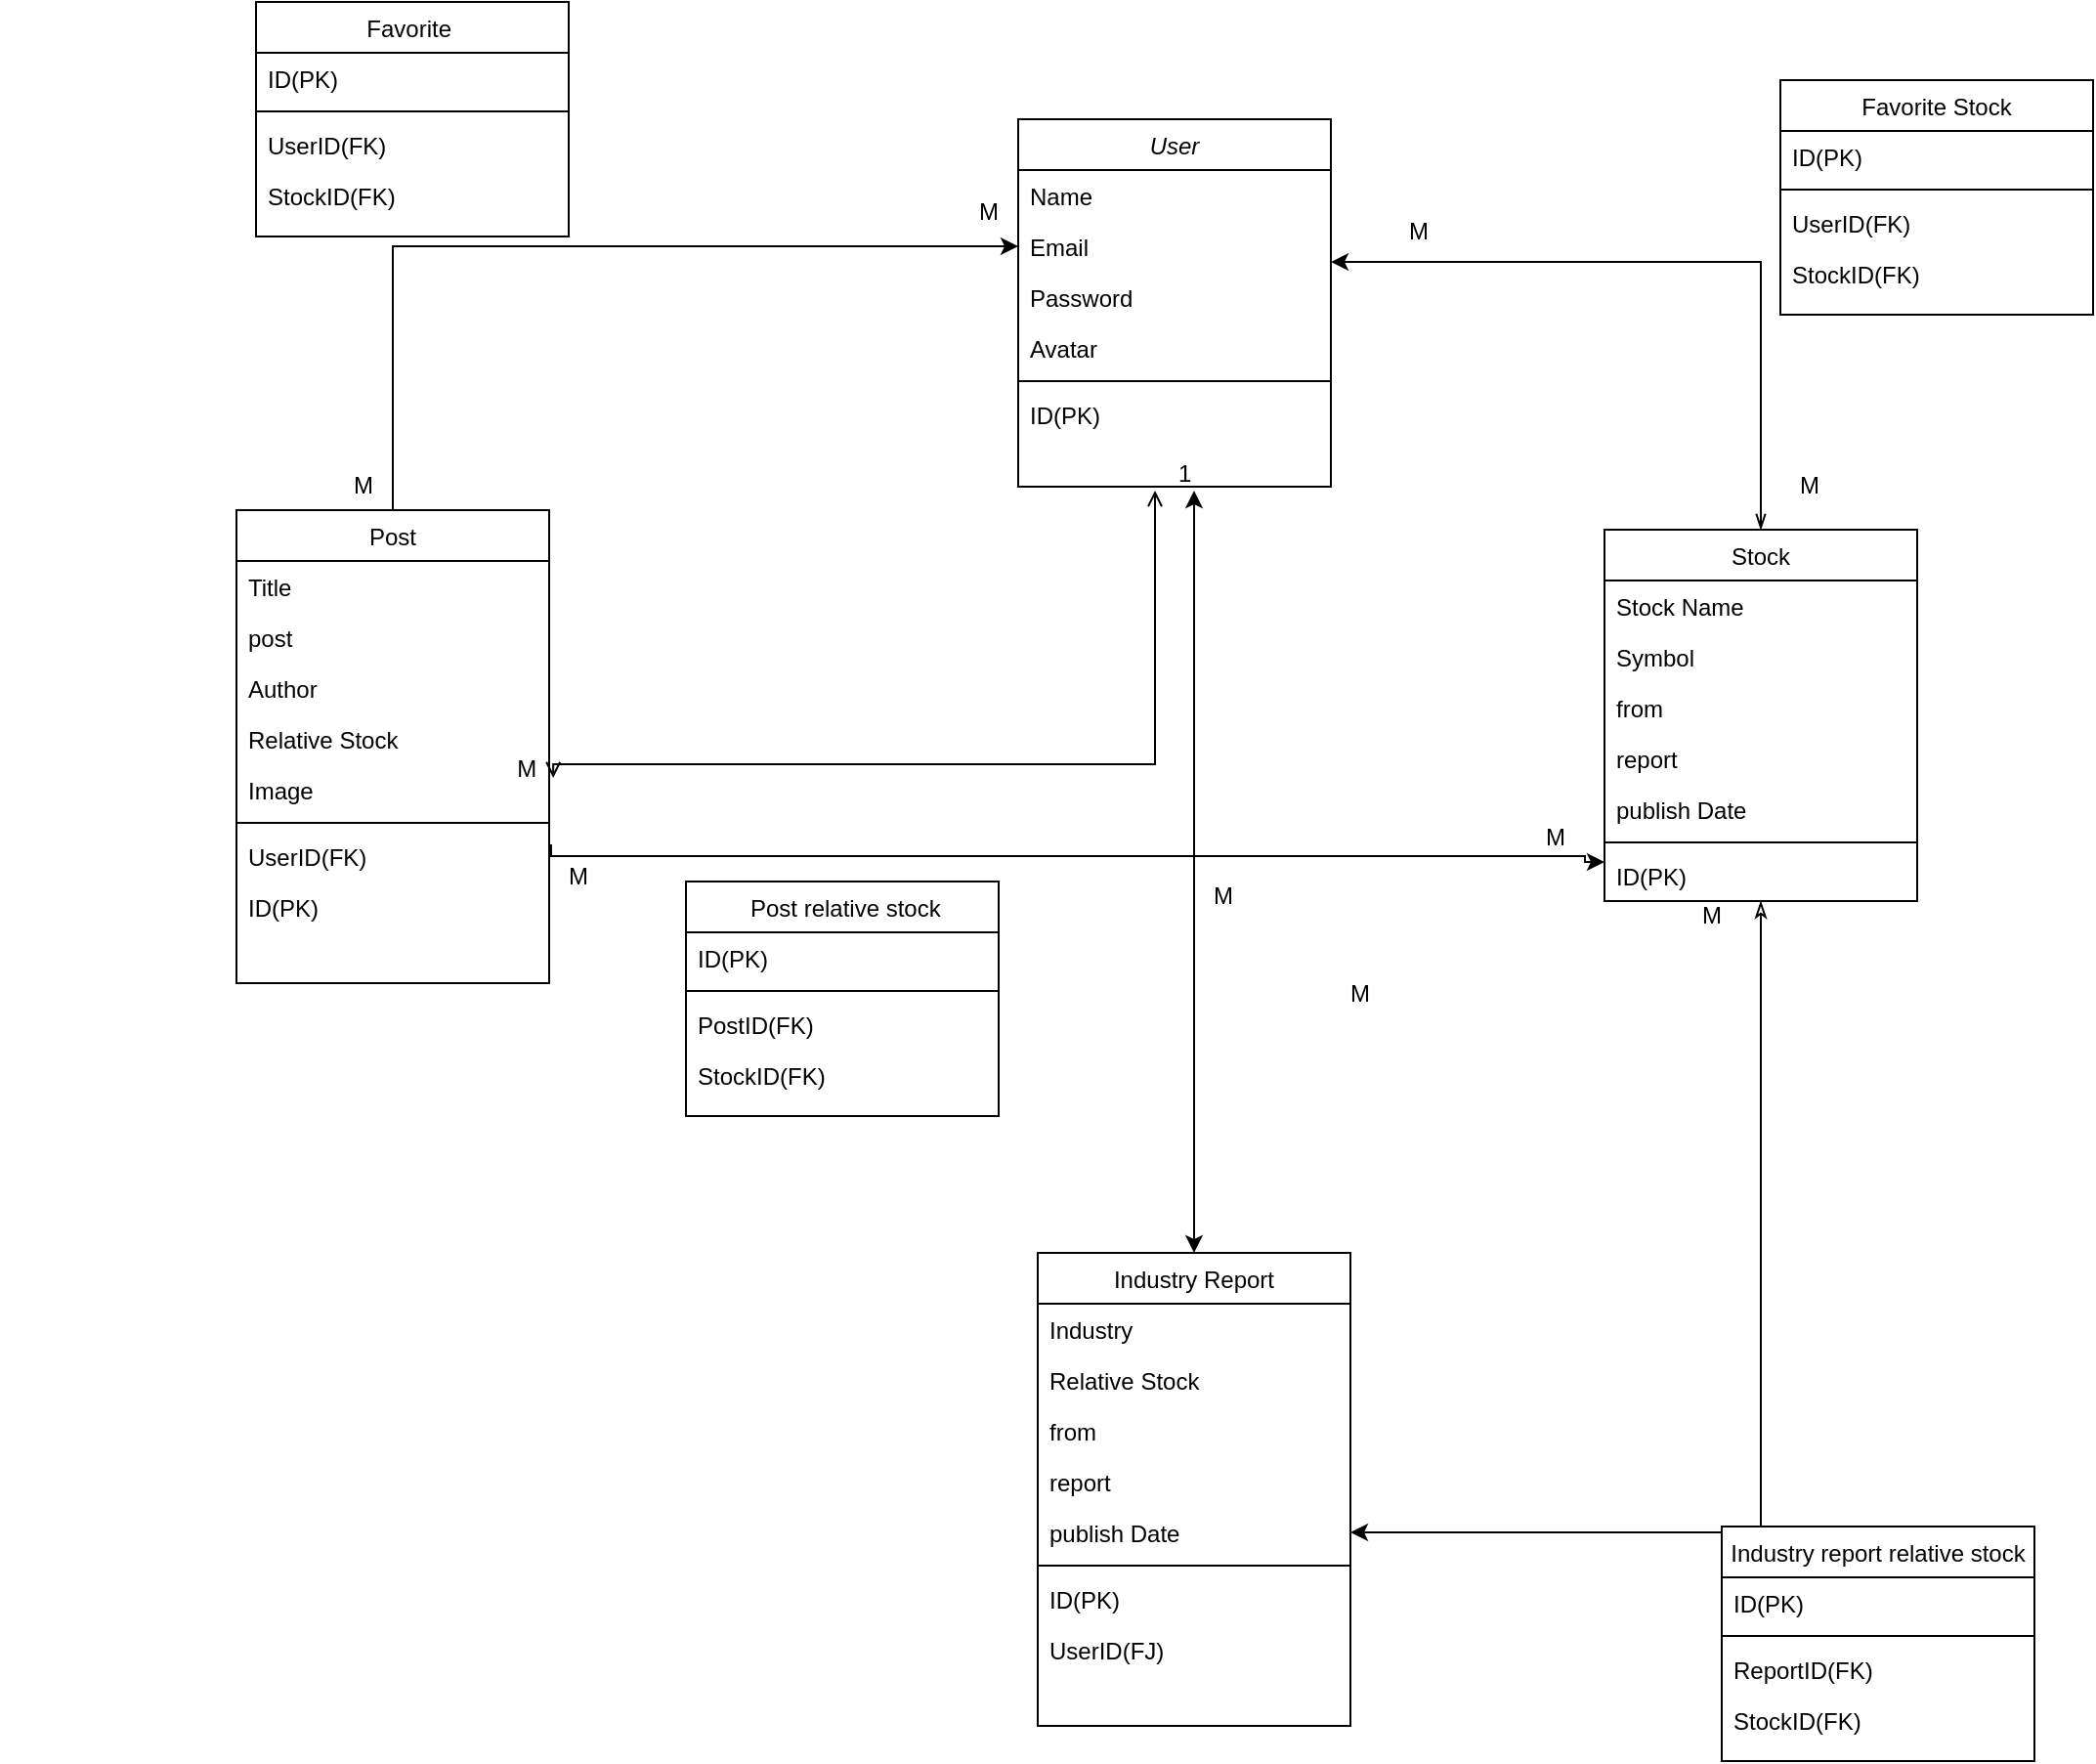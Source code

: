 <mxfile version="21.2.4" type="device">
  <diagram id="C5RBs43oDa-KdzZeNtuy" name="Page-1">
    <mxGraphModel dx="1720" dy="1720" grid="1" gridSize="10" guides="1" tooltips="1" connect="1" arrows="1" fold="1" page="1" pageScale="1" pageWidth="827" pageHeight="1169" math="0" shadow="0">
      <root>
        <mxCell id="WIyWlLk6GJQsqaUBKTNV-0" />
        <mxCell id="WIyWlLk6GJQsqaUBKTNV-1" parent="WIyWlLk6GJQsqaUBKTNV-0" />
        <mxCell id="zkfFHV4jXpPFQw0GAbJ--0" value="User" style="swimlane;fontStyle=2;align=center;verticalAlign=top;childLayout=stackLayout;horizontal=1;startSize=26;horizontalStack=0;resizeParent=1;resizeLast=0;collapsible=1;marginBottom=0;rounded=0;shadow=0;strokeWidth=1;" parent="WIyWlLk6GJQsqaUBKTNV-1" vertex="1">
          <mxGeometry x="220" y="-20" width="160" height="188" as="geometry">
            <mxRectangle x="220" y="70" width="160" height="26" as="alternateBounds" />
          </mxGeometry>
        </mxCell>
        <mxCell id="zkfFHV4jXpPFQw0GAbJ--1" value="Name" style="text;align=left;verticalAlign=top;spacingLeft=4;spacingRight=4;overflow=hidden;rotatable=0;points=[[0,0.5],[1,0.5]];portConstraint=eastwest;" parent="zkfFHV4jXpPFQw0GAbJ--0" vertex="1">
          <mxGeometry y="26" width="160" height="26" as="geometry" />
        </mxCell>
        <mxCell id="zkfFHV4jXpPFQw0GAbJ--2" value="Email" style="text;align=left;verticalAlign=top;spacingLeft=4;spacingRight=4;overflow=hidden;rotatable=0;points=[[0,0.5],[1,0.5]];portConstraint=eastwest;rounded=0;shadow=0;html=0;" parent="zkfFHV4jXpPFQw0GAbJ--0" vertex="1">
          <mxGeometry y="52" width="160" height="26" as="geometry" />
        </mxCell>
        <mxCell id="zkfFHV4jXpPFQw0GAbJ--3" value="Password" style="text;align=left;verticalAlign=top;spacingLeft=4;spacingRight=4;overflow=hidden;rotatable=0;points=[[0,0.5],[1,0.5]];portConstraint=eastwest;rounded=0;shadow=0;html=0;" parent="zkfFHV4jXpPFQw0GAbJ--0" vertex="1">
          <mxGeometry y="78" width="160" height="26" as="geometry" />
        </mxCell>
        <mxCell id="zkfFHV4jXpPFQw0GAbJ--5" value="Avatar" style="text;align=left;verticalAlign=top;spacingLeft=4;spacingRight=4;overflow=hidden;rotatable=0;points=[[0,0.5],[1,0.5]];portConstraint=eastwest;" parent="zkfFHV4jXpPFQw0GAbJ--0" vertex="1">
          <mxGeometry y="104" width="160" height="26" as="geometry" />
        </mxCell>
        <mxCell id="zkfFHV4jXpPFQw0GAbJ--4" value="" style="line;html=1;strokeWidth=1;align=left;verticalAlign=middle;spacingTop=-1;spacingLeft=3;spacingRight=3;rotatable=0;labelPosition=right;points=[];portConstraint=eastwest;" parent="zkfFHV4jXpPFQw0GAbJ--0" vertex="1">
          <mxGeometry y="130" width="160" height="8" as="geometry" />
        </mxCell>
        <mxCell id="Pgy16cyGn6uPd8vHnnPx-16" value="ID(PK)" style="text;align=left;verticalAlign=top;spacingLeft=4;spacingRight=4;overflow=hidden;rotatable=0;points=[[0,0.5],[1,0.5]];portConstraint=eastwest;rounded=0;shadow=0;html=0;" vertex="1" parent="zkfFHV4jXpPFQw0GAbJ--0">
          <mxGeometry y="138" width="160" height="26" as="geometry" />
        </mxCell>
        <mxCell id="Pgy16cyGn6uPd8vHnnPx-39" value="" style="edgeStyle=orthogonalEdgeStyle;rounded=0;orthogonalLoop=1;jettySize=auto;html=1;entryX=1;entryY=0.5;entryDx=0;entryDy=0;startArrow=classicThin;startFill=0;" edge="1" parent="WIyWlLk6GJQsqaUBKTNV-1" source="zkfFHV4jXpPFQw0GAbJ--17" target="Pgy16cyGn6uPd8vHnnPx-24">
          <mxGeometry relative="1" as="geometry">
            <mxPoint x="588" y="545" as="targetPoint" />
          </mxGeometry>
        </mxCell>
        <mxCell id="Pgy16cyGn6uPd8vHnnPx-63" value="" style="edgeStyle=orthogonalEdgeStyle;rounded=0;orthogonalLoop=1;jettySize=auto;html=1;entryX=1;entryY=0.808;entryDx=0;entryDy=0;entryPerimeter=0;startArrow=openThin;startFill=0;" edge="1" parent="WIyWlLk6GJQsqaUBKTNV-1" source="zkfFHV4jXpPFQw0GAbJ--17" target="zkfFHV4jXpPFQw0GAbJ--2">
          <mxGeometry relative="1" as="geometry">
            <mxPoint x="600" y="45" as="targetPoint" />
          </mxGeometry>
        </mxCell>
        <mxCell id="zkfFHV4jXpPFQw0GAbJ--17" value="Stock" style="swimlane;fontStyle=0;align=center;verticalAlign=top;childLayout=stackLayout;horizontal=1;startSize=26;horizontalStack=0;resizeParent=1;resizeLast=0;collapsible=1;marginBottom=0;rounded=0;shadow=0;strokeWidth=1;" parent="WIyWlLk6GJQsqaUBKTNV-1" vertex="1">
          <mxGeometry x="520" y="190" width="160" height="190" as="geometry">
            <mxRectangle x="550" y="140" width="160" height="26" as="alternateBounds" />
          </mxGeometry>
        </mxCell>
        <mxCell id="zkfFHV4jXpPFQw0GAbJ--18" value="Stock Name" style="text;align=left;verticalAlign=top;spacingLeft=4;spacingRight=4;overflow=hidden;rotatable=0;points=[[0,0.5],[1,0.5]];portConstraint=eastwest;" parent="zkfFHV4jXpPFQw0GAbJ--17" vertex="1">
          <mxGeometry y="26" width="160" height="26" as="geometry" />
        </mxCell>
        <mxCell id="zkfFHV4jXpPFQw0GAbJ--19" value="Symbol" style="text;align=left;verticalAlign=top;spacingLeft=4;spacingRight=4;overflow=hidden;rotatable=0;points=[[0,0.5],[1,0.5]];portConstraint=eastwest;rounded=0;shadow=0;html=0;" parent="zkfFHV4jXpPFQw0GAbJ--17" vertex="1">
          <mxGeometry y="52" width="160" height="26" as="geometry" />
        </mxCell>
        <mxCell id="zkfFHV4jXpPFQw0GAbJ--20" value="from" style="text;align=left;verticalAlign=top;spacingLeft=4;spacingRight=4;overflow=hidden;rotatable=0;points=[[0,0.5],[1,0.5]];portConstraint=eastwest;rounded=0;shadow=0;html=0;" parent="zkfFHV4jXpPFQw0GAbJ--17" vertex="1">
          <mxGeometry y="78" width="160" height="26" as="geometry" />
        </mxCell>
        <mxCell id="zkfFHV4jXpPFQw0GAbJ--21" value="report" style="text;align=left;verticalAlign=top;spacingLeft=4;spacingRight=4;overflow=hidden;rotatable=0;points=[[0,0.5],[1,0.5]];portConstraint=eastwest;rounded=0;shadow=0;html=0;" parent="zkfFHV4jXpPFQw0GAbJ--17" vertex="1">
          <mxGeometry y="104" width="160" height="26" as="geometry" />
        </mxCell>
        <mxCell id="zkfFHV4jXpPFQw0GAbJ--22" value="publish Date" style="text;align=left;verticalAlign=top;spacingLeft=4;spacingRight=4;overflow=hidden;rotatable=0;points=[[0,0.5],[1,0.5]];portConstraint=eastwest;rounded=0;shadow=0;html=0;" parent="zkfFHV4jXpPFQw0GAbJ--17" vertex="1">
          <mxGeometry y="130" width="160" height="26" as="geometry" />
        </mxCell>
        <mxCell id="zkfFHV4jXpPFQw0GAbJ--23" value="" style="line;html=1;strokeWidth=1;align=left;verticalAlign=middle;spacingTop=-1;spacingLeft=3;spacingRight=3;rotatable=0;labelPosition=right;points=[];portConstraint=eastwest;" parent="zkfFHV4jXpPFQw0GAbJ--17" vertex="1">
          <mxGeometry y="156" width="160" height="8" as="geometry" />
        </mxCell>
        <mxCell id="zkfFHV4jXpPFQw0GAbJ--24" value="ID(PK)" style="text;align=left;verticalAlign=top;spacingLeft=4;spacingRight=4;overflow=hidden;rotatable=0;points=[[0,0.5],[1,0.5]];portConstraint=eastwest;" parent="zkfFHV4jXpPFQw0GAbJ--17" vertex="1">
          <mxGeometry y="164" width="160" height="26" as="geometry" />
        </mxCell>
        <mxCell id="zkfFHV4jXpPFQw0GAbJ--26" value="" style="endArrow=open;shadow=0;strokeWidth=1;rounded=0;endFill=1;edgeStyle=elbowEdgeStyle;elbow=vertical;entryX=1.013;entryY=0.269;entryDx=0;entryDy=0;entryPerimeter=0;startArrow=open;startFill=0;" parent="WIyWlLk6GJQsqaUBKTNV-1" target="Pgy16cyGn6uPd8vHnnPx-5" edge="1">
          <mxGeometry x="0.5" y="41" relative="1" as="geometry">
            <mxPoint x="290" y="170" as="sourcePoint" />
            <mxPoint x="112.08" y="305.996" as="targetPoint" />
            <mxPoint x="-40" y="32" as="offset" />
            <Array as="points">
              <mxPoint x="210" y="310" />
              <mxPoint x="260" y="320" />
            </Array>
          </mxGeometry>
        </mxCell>
        <mxCell id="zkfFHV4jXpPFQw0GAbJ--27" value="1" style="resizable=0;align=left;verticalAlign=bottom;labelBackgroundColor=none;fontSize=12;" parent="zkfFHV4jXpPFQw0GAbJ--26" connectable="0" vertex="1">
          <mxGeometry x="-1" relative="1" as="geometry">
            <mxPoint x="10" as="offset" />
          </mxGeometry>
        </mxCell>
        <mxCell id="zkfFHV4jXpPFQw0GAbJ--28" value="M" style="resizable=0;align=right;verticalAlign=bottom;labelBackgroundColor=none;fontSize=12;" parent="zkfFHV4jXpPFQw0GAbJ--26" connectable="0" vertex="1">
          <mxGeometry x="1" relative="1" as="geometry">
            <mxPoint x="-7" y="4" as="offset" />
          </mxGeometry>
        </mxCell>
        <mxCell id="Pgy16cyGn6uPd8vHnnPx-46" value="" style="edgeStyle=orthogonalEdgeStyle;rounded=0;orthogonalLoop=1;jettySize=auto;html=1;exitX=1.006;exitY=0.269;exitDx=0;exitDy=0;exitPerimeter=0;entryX=0;entryY=0.231;entryDx=0;entryDy=0;entryPerimeter=0;" edge="1" parent="WIyWlLk6GJQsqaUBKTNV-1" source="Pgy16cyGn6uPd8vHnnPx-9" target="zkfFHV4jXpPFQw0GAbJ--24">
          <mxGeometry relative="1" as="geometry">
            <mxPoint x="20" y="420" as="sourcePoint" />
            <mxPoint x="510" y="360" as="targetPoint" />
            <Array as="points">
              <mxPoint x="-19" y="357" />
              <mxPoint x="510" y="357" />
              <mxPoint x="510" y="360" />
            </Array>
          </mxGeometry>
        </mxCell>
        <mxCell id="Pgy16cyGn6uPd8vHnnPx-71" value="" style="edgeStyle=orthogonalEdgeStyle;rounded=0;orthogonalLoop=1;jettySize=auto;html=1;entryX=0;entryY=0.5;entryDx=0;entryDy=0;" edge="1" parent="WIyWlLk6GJQsqaUBKTNV-1" source="Pgy16cyGn6uPd8vHnnPx-1" target="zkfFHV4jXpPFQw0GAbJ--2">
          <mxGeometry relative="1" as="geometry">
            <mxPoint x="-100" y="9" as="targetPoint" />
          </mxGeometry>
        </mxCell>
        <mxCell id="Pgy16cyGn6uPd8vHnnPx-1" value="Post" style="swimlane;fontStyle=0;align=center;verticalAlign=top;childLayout=stackLayout;horizontal=1;startSize=26;horizontalStack=0;resizeParent=1;resizeLast=0;collapsible=1;marginBottom=0;rounded=0;shadow=0;strokeWidth=1;" vertex="1" parent="WIyWlLk6GJQsqaUBKTNV-1">
          <mxGeometry x="-180" y="180" width="160" height="242" as="geometry">
            <mxRectangle x="550" y="140" width="160" height="26" as="alternateBounds" />
          </mxGeometry>
        </mxCell>
        <mxCell id="Pgy16cyGn6uPd8vHnnPx-2" value="Title" style="text;align=left;verticalAlign=top;spacingLeft=4;spacingRight=4;overflow=hidden;rotatable=0;points=[[0,0.5],[1,0.5]];portConstraint=eastwest;" vertex="1" parent="Pgy16cyGn6uPd8vHnnPx-1">
          <mxGeometry y="26" width="160" height="26" as="geometry" />
        </mxCell>
        <mxCell id="Pgy16cyGn6uPd8vHnnPx-3" value="post" style="text;align=left;verticalAlign=top;spacingLeft=4;spacingRight=4;overflow=hidden;rotatable=0;points=[[0,0.5],[1,0.5]];portConstraint=eastwest;rounded=0;shadow=0;html=0;" vertex="1" parent="Pgy16cyGn6uPd8vHnnPx-1">
          <mxGeometry y="52" width="160" height="26" as="geometry" />
        </mxCell>
        <mxCell id="Pgy16cyGn6uPd8vHnnPx-4" value="Author" style="text;align=left;verticalAlign=top;spacingLeft=4;spacingRight=4;overflow=hidden;rotatable=0;points=[[0,0.5],[1,0.5]];portConstraint=eastwest;rounded=0;shadow=0;html=0;" vertex="1" parent="Pgy16cyGn6uPd8vHnnPx-1">
          <mxGeometry y="78" width="160" height="26" as="geometry" />
        </mxCell>
        <mxCell id="Pgy16cyGn6uPd8vHnnPx-36" value="Relative Stock&#xa;" style="text;align=left;verticalAlign=top;spacingLeft=4;spacingRight=4;overflow=hidden;rotatable=0;points=[[0,0.5],[1,0.5]];portConstraint=eastwest;rounded=0;shadow=0;html=0;" vertex="1" parent="Pgy16cyGn6uPd8vHnnPx-1">
          <mxGeometry y="104" width="160" height="26" as="geometry" />
        </mxCell>
        <mxCell id="Pgy16cyGn6uPd8vHnnPx-5" value="Image" style="text;align=left;verticalAlign=top;spacingLeft=4;spacingRight=4;overflow=hidden;rotatable=0;points=[[0,0.5],[1,0.5]];portConstraint=eastwest;rounded=0;shadow=0;html=0;" vertex="1" parent="Pgy16cyGn6uPd8vHnnPx-1">
          <mxGeometry y="130" width="160" height="26" as="geometry" />
        </mxCell>
        <mxCell id="Pgy16cyGn6uPd8vHnnPx-7" value="" style="line;html=1;strokeWidth=1;align=left;verticalAlign=middle;spacingTop=-1;spacingLeft=3;spacingRight=3;rotatable=0;labelPosition=right;points=[];portConstraint=eastwest;" vertex="1" parent="Pgy16cyGn6uPd8vHnnPx-1">
          <mxGeometry y="156" width="160" height="8" as="geometry" />
        </mxCell>
        <mxCell id="Pgy16cyGn6uPd8vHnnPx-9" value="UserID(FK)" style="text;align=left;verticalAlign=top;spacingLeft=4;spacingRight=4;overflow=hidden;rotatable=0;points=[[0,0.5],[1,0.5]];portConstraint=eastwest;" vertex="1" parent="Pgy16cyGn6uPd8vHnnPx-1">
          <mxGeometry y="164" width="160" height="26" as="geometry" />
        </mxCell>
        <mxCell id="Pgy16cyGn6uPd8vHnnPx-8" value="ID(PK)" style="text;align=left;verticalAlign=top;spacingLeft=4;spacingRight=4;overflow=hidden;rotatable=0;points=[[0,0.5],[1,0.5]];portConstraint=eastwest;" vertex="1" parent="Pgy16cyGn6uPd8vHnnPx-1">
          <mxGeometry y="190" width="160" height="26" as="geometry" />
        </mxCell>
        <mxCell id="Pgy16cyGn6uPd8vHnnPx-12" value="M" style="resizable=0;align=left;verticalAlign=bottom;labelBackgroundColor=none;fontSize=12;" connectable="0" vertex="1" parent="WIyWlLk6GJQsqaUBKTNV-1">
          <mxGeometry x="440" y="130" as="geometry">
            <mxPoint x="178" y="46" as="offset" />
          </mxGeometry>
        </mxCell>
        <mxCell id="Pgy16cyGn6uPd8vHnnPx-29" value="" style="edgeStyle=orthogonalEdgeStyle;rounded=0;orthogonalLoop=1;jettySize=auto;html=1;startArrow=classic;startFill=1;" edge="1" parent="WIyWlLk6GJQsqaUBKTNV-1" source="Pgy16cyGn6uPd8vHnnPx-19">
          <mxGeometry relative="1" as="geometry">
            <mxPoint x="310" y="170" as="targetPoint" />
            <Array as="points">
              <mxPoint x="310" y="270" />
              <mxPoint x="310" y="270" />
            </Array>
          </mxGeometry>
        </mxCell>
        <mxCell id="Pgy16cyGn6uPd8vHnnPx-19" value="Industry Report" style="swimlane;fontStyle=0;align=center;verticalAlign=top;childLayout=stackLayout;horizontal=1;startSize=26;horizontalStack=0;resizeParent=1;resizeLast=0;collapsible=1;marginBottom=0;rounded=0;shadow=0;strokeWidth=1;" vertex="1" parent="WIyWlLk6GJQsqaUBKTNV-1">
          <mxGeometry x="230" y="560" width="160" height="242" as="geometry">
            <mxRectangle x="550" y="140" width="160" height="26" as="alternateBounds" />
          </mxGeometry>
        </mxCell>
        <mxCell id="Pgy16cyGn6uPd8vHnnPx-20" value="Industry" style="text;align=left;verticalAlign=top;spacingLeft=4;spacingRight=4;overflow=hidden;rotatable=0;points=[[0,0.5],[1,0.5]];portConstraint=eastwest;" vertex="1" parent="Pgy16cyGn6uPd8vHnnPx-19">
          <mxGeometry y="26" width="160" height="26" as="geometry" />
        </mxCell>
        <mxCell id="Pgy16cyGn6uPd8vHnnPx-21" value="Relative Stock" style="text;align=left;verticalAlign=top;spacingLeft=4;spacingRight=4;overflow=hidden;rotatable=0;points=[[0,0.5],[1,0.5]];portConstraint=eastwest;rounded=0;shadow=0;html=0;" vertex="1" parent="Pgy16cyGn6uPd8vHnnPx-19">
          <mxGeometry y="52" width="160" height="26" as="geometry" />
        </mxCell>
        <mxCell id="Pgy16cyGn6uPd8vHnnPx-22" value="from" style="text;align=left;verticalAlign=top;spacingLeft=4;spacingRight=4;overflow=hidden;rotatable=0;points=[[0,0.5],[1,0.5]];portConstraint=eastwest;rounded=0;shadow=0;html=0;" vertex="1" parent="Pgy16cyGn6uPd8vHnnPx-19">
          <mxGeometry y="78" width="160" height="26" as="geometry" />
        </mxCell>
        <mxCell id="Pgy16cyGn6uPd8vHnnPx-23" value="report" style="text;align=left;verticalAlign=top;spacingLeft=4;spacingRight=4;overflow=hidden;rotatable=0;points=[[0,0.5],[1,0.5]];portConstraint=eastwest;rounded=0;shadow=0;html=0;" vertex="1" parent="Pgy16cyGn6uPd8vHnnPx-19">
          <mxGeometry y="104" width="160" height="26" as="geometry" />
        </mxCell>
        <mxCell id="Pgy16cyGn6uPd8vHnnPx-24" value="publish Date" style="text;align=left;verticalAlign=top;spacingLeft=4;spacingRight=4;overflow=hidden;rotatable=0;points=[[0,0.5],[1,0.5]];portConstraint=eastwest;rounded=0;shadow=0;html=0;" vertex="1" parent="Pgy16cyGn6uPd8vHnnPx-19">
          <mxGeometry y="130" width="160" height="26" as="geometry" />
        </mxCell>
        <mxCell id="Pgy16cyGn6uPd8vHnnPx-25" value="" style="line;html=1;strokeWidth=1;align=left;verticalAlign=middle;spacingTop=-1;spacingLeft=3;spacingRight=3;rotatable=0;labelPosition=right;points=[];portConstraint=eastwest;" vertex="1" parent="Pgy16cyGn6uPd8vHnnPx-19">
          <mxGeometry y="156" width="160" height="8" as="geometry" />
        </mxCell>
        <mxCell id="Pgy16cyGn6uPd8vHnnPx-26" value="ID(PK)" style="text;align=left;verticalAlign=top;spacingLeft=4;spacingRight=4;overflow=hidden;rotatable=0;points=[[0,0.5],[1,0.5]];portConstraint=eastwest;" vertex="1" parent="Pgy16cyGn6uPd8vHnnPx-19">
          <mxGeometry y="164" width="160" height="26" as="geometry" />
        </mxCell>
        <mxCell id="Pgy16cyGn6uPd8vHnnPx-31" value="UserID(FJ)" style="text;align=left;verticalAlign=top;spacingLeft=4;spacingRight=4;overflow=hidden;rotatable=0;points=[[0,0.5],[1,0.5]];portConstraint=eastwest;" vertex="1" parent="Pgy16cyGn6uPd8vHnnPx-19">
          <mxGeometry y="190" width="160" height="26" as="geometry" />
        </mxCell>
        <mxCell id="Pgy16cyGn6uPd8vHnnPx-30" value="M" style="resizable=0;align=left;verticalAlign=bottom;labelBackgroundColor=none;fontSize=12;" connectable="0" vertex="1" parent="WIyWlLk6GJQsqaUBKTNV-1">
          <mxGeometry x="140" y="340" as="geometry">
            <mxPoint x="178" y="46" as="offset" />
          </mxGeometry>
        </mxCell>
        <mxCell id="Pgy16cyGn6uPd8vHnnPx-40" value="M" style="resizable=0;align=left;verticalAlign=bottom;labelBackgroundColor=none;fontSize=12;" connectable="0" vertex="1" parent="WIyWlLk6GJQsqaUBKTNV-1">
          <mxGeometry x="210" y="390" as="geometry">
            <mxPoint x="178" y="46" as="offset" />
          </mxGeometry>
        </mxCell>
        <mxCell id="Pgy16cyGn6uPd8vHnnPx-41" value="M" style="resizable=0;align=left;verticalAlign=bottom;labelBackgroundColor=none;fontSize=12;" connectable="0" vertex="1" parent="WIyWlLk6GJQsqaUBKTNV-1">
          <mxGeometry x="390" y="350" as="geometry">
            <mxPoint x="178" y="46" as="offset" />
          </mxGeometry>
        </mxCell>
        <mxCell id="Pgy16cyGn6uPd8vHnnPx-42" value="M" style="resizable=0;align=left;verticalAlign=bottom;labelBackgroundColor=none;fontSize=12;" connectable="0" vertex="1" parent="WIyWlLk6GJQsqaUBKTNV-1">
          <mxGeometry x="-190" y="330" as="geometry">
            <mxPoint x="178" y="46" as="offset" />
          </mxGeometry>
        </mxCell>
        <mxCell id="Pgy16cyGn6uPd8vHnnPx-43" value="M" style="resizable=0;align=left;verticalAlign=bottom;labelBackgroundColor=none;fontSize=12;" connectable="0" vertex="1" parent="WIyWlLk6GJQsqaUBKTNV-1">
          <mxGeometry x="310" y="310" as="geometry">
            <mxPoint x="178" y="46" as="offset" />
          </mxGeometry>
        </mxCell>
        <mxCell id="Pgy16cyGn6uPd8vHnnPx-47" value="Industry report relative stock" style="swimlane;fontStyle=0;align=center;verticalAlign=top;childLayout=stackLayout;horizontal=1;startSize=26;horizontalStack=0;resizeParent=1;resizeLast=0;collapsible=1;marginBottom=0;rounded=0;shadow=0;strokeWidth=1;" vertex="1" parent="WIyWlLk6GJQsqaUBKTNV-1">
          <mxGeometry x="580" y="700" width="160" height="120" as="geometry">
            <mxRectangle x="550" y="140" width="160" height="26" as="alternateBounds" />
          </mxGeometry>
        </mxCell>
        <mxCell id="Pgy16cyGn6uPd8vHnnPx-52" value="ID(PK)" style="text;align=left;verticalAlign=top;spacingLeft=4;spacingRight=4;overflow=hidden;rotatable=0;points=[[0,0.5],[1,0.5]];portConstraint=eastwest;rounded=0;shadow=0;html=0;" vertex="1" parent="Pgy16cyGn6uPd8vHnnPx-47">
          <mxGeometry y="26" width="160" height="26" as="geometry" />
        </mxCell>
        <mxCell id="Pgy16cyGn6uPd8vHnnPx-53" value="" style="line;html=1;strokeWidth=1;align=left;verticalAlign=middle;spacingTop=-1;spacingLeft=3;spacingRight=3;rotatable=0;labelPosition=right;points=[];portConstraint=eastwest;" vertex="1" parent="Pgy16cyGn6uPd8vHnnPx-47">
          <mxGeometry y="52" width="160" height="8" as="geometry" />
        </mxCell>
        <mxCell id="Pgy16cyGn6uPd8vHnnPx-54" value="ReportID(FK)" style="text;align=left;verticalAlign=top;spacingLeft=4;spacingRight=4;overflow=hidden;rotatable=0;points=[[0,0.5],[1,0.5]];portConstraint=eastwest;" vertex="1" parent="Pgy16cyGn6uPd8vHnnPx-47">
          <mxGeometry y="60" width="160" height="26" as="geometry" />
        </mxCell>
        <mxCell id="Pgy16cyGn6uPd8vHnnPx-55" value="StockID(FK)" style="text;align=left;verticalAlign=top;spacingLeft=4;spacingRight=4;overflow=hidden;rotatable=0;points=[[0,0.5],[1,0.5]];portConstraint=eastwest;" vertex="1" parent="Pgy16cyGn6uPd8vHnnPx-47">
          <mxGeometry y="86" width="160" height="26" as="geometry" />
        </mxCell>
        <mxCell id="Pgy16cyGn6uPd8vHnnPx-56" value=" Post relative stock" style="swimlane;fontStyle=0;align=center;verticalAlign=top;childLayout=stackLayout;horizontal=1;startSize=26;horizontalStack=0;resizeParent=1;resizeLast=0;collapsible=1;marginBottom=0;rounded=0;shadow=0;strokeWidth=1;" vertex="1" parent="WIyWlLk6GJQsqaUBKTNV-1">
          <mxGeometry x="50" y="370" width="160" height="120" as="geometry">
            <mxRectangle x="550" y="140" width="160" height="26" as="alternateBounds" />
          </mxGeometry>
        </mxCell>
        <mxCell id="Pgy16cyGn6uPd8vHnnPx-57" value="ID(PK)" style="text;align=left;verticalAlign=top;spacingLeft=4;spacingRight=4;overflow=hidden;rotatable=0;points=[[0,0.5],[1,0.5]];portConstraint=eastwest;rounded=0;shadow=0;html=0;" vertex="1" parent="Pgy16cyGn6uPd8vHnnPx-56">
          <mxGeometry y="26" width="160" height="26" as="geometry" />
        </mxCell>
        <mxCell id="Pgy16cyGn6uPd8vHnnPx-58" value="" style="line;html=1;strokeWidth=1;align=left;verticalAlign=middle;spacingTop=-1;spacingLeft=3;spacingRight=3;rotatable=0;labelPosition=right;points=[];portConstraint=eastwest;" vertex="1" parent="Pgy16cyGn6uPd8vHnnPx-56">
          <mxGeometry y="52" width="160" height="8" as="geometry" />
        </mxCell>
        <mxCell id="Pgy16cyGn6uPd8vHnnPx-59" value="PostID(FK)" style="text;align=left;verticalAlign=top;spacingLeft=4;spacingRight=4;overflow=hidden;rotatable=0;points=[[0,0.5],[1,0.5]];portConstraint=eastwest;" vertex="1" parent="Pgy16cyGn6uPd8vHnnPx-56">
          <mxGeometry y="60" width="160" height="26" as="geometry" />
        </mxCell>
        <mxCell id="Pgy16cyGn6uPd8vHnnPx-60" value="StockID(FK)" style="text;align=left;verticalAlign=top;spacingLeft=4;spacingRight=4;overflow=hidden;rotatable=0;points=[[0,0.5],[1,0.5]];portConstraint=eastwest;" vertex="1" parent="Pgy16cyGn6uPd8vHnnPx-56">
          <mxGeometry y="86" width="160" height="26" as="geometry" />
        </mxCell>
        <mxCell id="Pgy16cyGn6uPd8vHnnPx-64" value="M" style="resizable=0;align=left;verticalAlign=bottom;labelBackgroundColor=none;fontSize=12;" connectable="0" vertex="1" parent="WIyWlLk6GJQsqaUBKTNV-1">
          <mxGeometry x="240" as="geometry">
            <mxPoint x="178" y="46" as="offset" />
          </mxGeometry>
        </mxCell>
        <mxCell id="Pgy16cyGn6uPd8vHnnPx-65" value="Favorite Stock" style="swimlane;fontStyle=0;align=center;verticalAlign=top;childLayout=stackLayout;horizontal=1;startSize=26;horizontalStack=0;resizeParent=1;resizeLast=0;collapsible=1;marginBottom=0;rounded=0;shadow=0;strokeWidth=1;" vertex="1" parent="WIyWlLk6GJQsqaUBKTNV-1">
          <mxGeometry x="610" y="-40" width="160" height="120" as="geometry">
            <mxRectangle x="550" y="140" width="160" height="26" as="alternateBounds" />
          </mxGeometry>
        </mxCell>
        <mxCell id="Pgy16cyGn6uPd8vHnnPx-66" value="ID(PK)" style="text;align=left;verticalAlign=top;spacingLeft=4;spacingRight=4;overflow=hidden;rotatable=0;points=[[0,0.5],[1,0.5]];portConstraint=eastwest;rounded=0;shadow=0;html=0;" vertex="1" parent="Pgy16cyGn6uPd8vHnnPx-65">
          <mxGeometry y="26" width="160" height="26" as="geometry" />
        </mxCell>
        <mxCell id="Pgy16cyGn6uPd8vHnnPx-67" value="" style="line;html=1;strokeWidth=1;align=left;verticalAlign=middle;spacingTop=-1;spacingLeft=3;spacingRight=3;rotatable=0;labelPosition=right;points=[];portConstraint=eastwest;" vertex="1" parent="Pgy16cyGn6uPd8vHnnPx-65">
          <mxGeometry y="52" width="160" height="8" as="geometry" />
        </mxCell>
        <mxCell id="Pgy16cyGn6uPd8vHnnPx-68" value="UserID(FK)" style="text;align=left;verticalAlign=top;spacingLeft=4;spacingRight=4;overflow=hidden;rotatable=0;points=[[0,0.5],[1,0.5]];portConstraint=eastwest;" vertex="1" parent="Pgy16cyGn6uPd8vHnnPx-65">
          <mxGeometry y="60" width="160" height="26" as="geometry" />
        </mxCell>
        <mxCell id="Pgy16cyGn6uPd8vHnnPx-69" value="StockID(FK)" style="text;align=left;verticalAlign=top;spacingLeft=4;spacingRight=4;overflow=hidden;rotatable=0;points=[[0,0.5],[1,0.5]];portConstraint=eastwest;" vertex="1" parent="Pgy16cyGn6uPd8vHnnPx-65">
          <mxGeometry y="86" width="160" height="26" as="geometry" />
        </mxCell>
        <mxCell id="Pgy16cyGn6uPd8vHnnPx-72" value="M" style="resizable=0;align=left;verticalAlign=bottom;labelBackgroundColor=none;fontSize=12;" connectable="0" vertex="1" parent="WIyWlLk6GJQsqaUBKTNV-1">
          <mxGeometry x="20" y="-10" as="geometry">
            <mxPoint x="178" y="46" as="offset" />
          </mxGeometry>
        </mxCell>
        <mxCell id="Pgy16cyGn6uPd8vHnnPx-73" value="M" style="resizable=0;align=left;verticalAlign=bottom;labelBackgroundColor=none;fontSize=12;" connectable="0" vertex="1" parent="WIyWlLk6GJQsqaUBKTNV-1">
          <mxGeometry x="-300" y="130" as="geometry">
            <mxPoint x="178" y="46" as="offset" />
          </mxGeometry>
        </mxCell>
        <mxCell id="Pgy16cyGn6uPd8vHnnPx-74" value="Favorite " style="swimlane;fontStyle=0;align=center;verticalAlign=top;childLayout=stackLayout;horizontal=1;startSize=26;horizontalStack=0;resizeParent=1;resizeLast=0;collapsible=1;marginBottom=0;rounded=0;shadow=0;strokeWidth=1;" vertex="1" parent="WIyWlLk6GJQsqaUBKTNV-1">
          <mxGeometry x="-170" y="-80" width="160" height="120" as="geometry">
            <mxRectangle x="550" y="140" width="160" height="26" as="alternateBounds" />
          </mxGeometry>
        </mxCell>
        <mxCell id="Pgy16cyGn6uPd8vHnnPx-75" value="ID(PK)" style="text;align=left;verticalAlign=top;spacingLeft=4;spacingRight=4;overflow=hidden;rotatable=0;points=[[0,0.5],[1,0.5]];portConstraint=eastwest;rounded=0;shadow=0;html=0;" vertex="1" parent="Pgy16cyGn6uPd8vHnnPx-74">
          <mxGeometry y="26" width="160" height="26" as="geometry" />
        </mxCell>
        <mxCell id="Pgy16cyGn6uPd8vHnnPx-76" value="" style="line;html=1;strokeWidth=1;align=left;verticalAlign=middle;spacingTop=-1;spacingLeft=3;spacingRight=3;rotatable=0;labelPosition=right;points=[];portConstraint=eastwest;" vertex="1" parent="Pgy16cyGn6uPd8vHnnPx-74">
          <mxGeometry y="52" width="160" height="8" as="geometry" />
        </mxCell>
        <mxCell id="Pgy16cyGn6uPd8vHnnPx-77" value="UserID(FK)" style="text;align=left;verticalAlign=top;spacingLeft=4;spacingRight=4;overflow=hidden;rotatable=0;points=[[0,0.5],[1,0.5]];portConstraint=eastwest;" vertex="1" parent="Pgy16cyGn6uPd8vHnnPx-74">
          <mxGeometry y="60" width="160" height="26" as="geometry" />
        </mxCell>
        <mxCell id="Pgy16cyGn6uPd8vHnnPx-78" value="StockID(FK)" style="text;align=left;verticalAlign=top;spacingLeft=4;spacingRight=4;overflow=hidden;rotatable=0;points=[[0,0.5],[1,0.5]];portConstraint=eastwest;" vertex="1" parent="Pgy16cyGn6uPd8vHnnPx-74">
          <mxGeometry y="86" width="160" height="26" as="geometry" />
        </mxCell>
      </root>
    </mxGraphModel>
  </diagram>
</mxfile>
